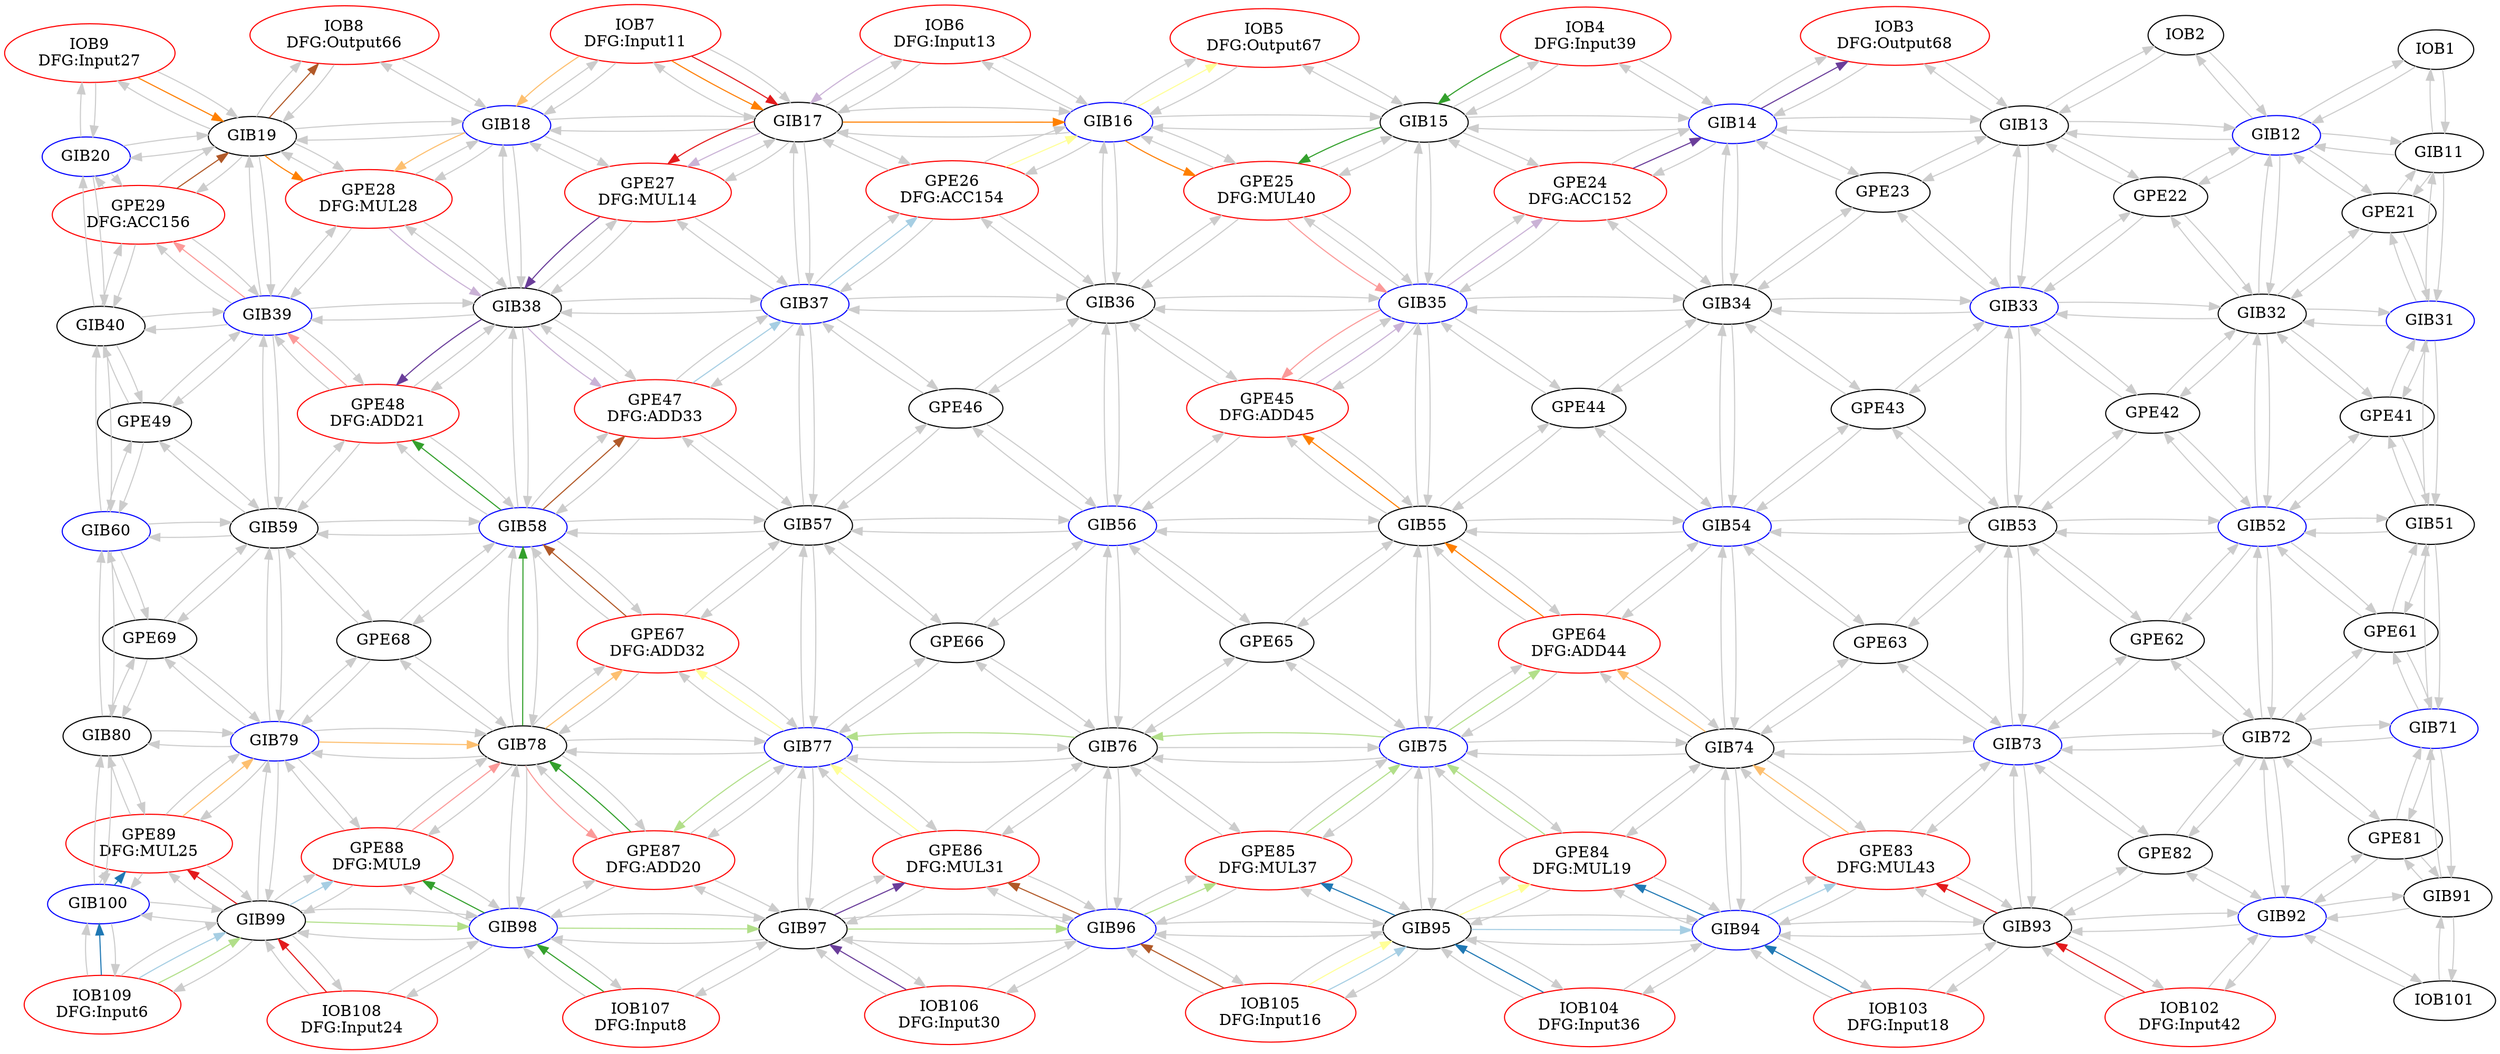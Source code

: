 Digraph G {
layout = sfdp;
overlap = scale;
IOB1[label = "IOB1", color = black];
GIB11->IOB1[color = gray80];
GIB12->IOB1[color = gray80];
IOB2[label = "IOB2", color = black];
GIB12->IOB2[color = gray80];
GIB13->IOB2[color = gray80];
IOB3[label = "IOB3\nDFG:Output68", color = red];
GIB13->IOB3[color = gray80];
GIB14->IOB3[color = gray80];
IOB4[label = "IOB4\nDFG:Input39", color = red];
GIB14->IOB4[color = gray80];
GIB15->IOB4[color = gray80];
IOB5[label = "IOB5\nDFG:Output67", color = red];
GIB15->IOB5[color = gray80];
GIB16->IOB5[color = gray80];
IOB6[label = "IOB6\nDFG:Input13", color = red];
GIB16->IOB6[color = gray80];
GIB17->IOB6[color = gray80];
IOB7[label = "IOB7\nDFG:Input11", color = red];
GIB17->IOB7[color = gray80];
GIB18->IOB7[color = gray80];
IOB8[label = "IOB8\nDFG:Output66", color = red];
GIB18->IOB8[color = gray80];
GIB19->IOB8[color = gray80];
IOB9[label = "IOB9\nDFG:Input27", color = red];
GIB19->IOB9[color = gray80];
GIB20->IOB9[color = gray80];
GIB11[label = "GIB11", color = black];
IOB1->GIB11[color = gray80];
GIB12->GIB11[color = gray80];
GPE21->GIB11[color = gray80];
GIB31->GIB11[color = gray80];
GIB12[label = "GIB12", color = blue];
IOB1->GIB12[color = gray80];
IOB2->GIB12[color = gray80];
GIB11->GIB12[color = gray80];
GIB13->GIB12[color = gray80];
GPE21->GIB12[color = gray80];
GPE22->GIB12[color = gray80];
GIB32->GIB12[color = gray80];
GIB13[label = "GIB13", color = black];
IOB2->GIB13[color = gray80];
IOB3->GIB13[color = gray80];
GIB12->GIB13[color = gray80];
GIB14->GIB13[color = gray80];
GPE22->GIB13[color = gray80];
GPE23->GIB13[color = gray80];
GIB33->GIB13[color = gray80];
GIB14[label = "GIB14", color = blue];
IOB3->GIB14[color = gray80];
IOB4->GIB14[color = gray80];
GIB13->GIB14[color = gray80];
GIB15->GIB14[color = gray80];
GPE23->GIB14[color = gray80];
GPE24->GIB14[color = gray80];
GIB34->GIB14[color = gray80];
GIB15[label = "GIB15", color = black];
IOB4->GIB15[color = gray80];
IOB5->GIB15[color = gray80];
GIB14->GIB15[color = gray80];
GIB16->GIB15[color = gray80];
GPE24->GIB15[color = gray80];
GPE25->GIB15[color = gray80];
GIB35->GIB15[color = gray80];
GIB16[label = "GIB16", color = blue];
IOB5->GIB16[color = gray80];
IOB6->GIB16[color = gray80];
GIB15->GIB16[color = gray80];
GIB17->GIB16[color = gray80];
GPE25->GIB16[color = gray80];
GPE26->GIB16[color = gray80];
GIB36->GIB16[color = gray80];
GIB17[label = "GIB17", color = black];
IOB6->GIB17[color = gray80];
IOB7->GIB17[color = gray80];
GIB16->GIB17[color = gray80];
GIB18->GIB17[color = gray80];
GPE26->GIB17[color = gray80];
GPE27->GIB17[color = gray80];
GIB37->GIB17[color = gray80];
GIB18[label = "GIB18", color = blue];
IOB7->GIB18[color = gray80];
IOB8->GIB18[color = gray80];
GIB17->GIB18[color = gray80];
GIB19->GIB18[color = gray80];
GPE27->GIB18[color = gray80];
GPE28->GIB18[color = gray80];
GIB38->GIB18[color = gray80];
GIB19[label = "GIB19", color = black];
IOB8->GIB19[color = gray80];
IOB9->GIB19[color = gray80];
GIB18->GIB19[color = gray80];
GIB20->GIB19[color = gray80];
GPE28->GIB19[color = gray80];
GPE29->GIB19[color = gray80];
GIB39->GIB19[color = gray80];
GIB20[label = "GIB20", color = blue];
IOB9->GIB20[color = gray80];
GIB19->GIB20[color = gray80];
GPE29->GIB20[color = gray80];
GIB40->GIB20[color = gray80];
GPE21[label = "GPE21", color = black];
GIB11->GPE21[color = gray80];
GIB12->GPE21[color = gray80];
GIB31->GPE21[color = gray80];
GIB32->GPE21[color = gray80];
GPE22[label = "GPE22", color = black];
GIB12->GPE22[color = gray80];
GIB13->GPE22[color = gray80];
GIB32->GPE22[color = gray80];
GIB33->GPE22[color = gray80];
GPE23[label = "GPE23", color = black];
GIB13->GPE23[color = gray80];
GIB14->GPE23[color = gray80];
GIB33->GPE23[color = gray80];
GIB34->GPE23[color = gray80];
GPE24[label = "GPE24\nDFG:ACC152", color = red];
GIB14->GPE24[color = gray80];
GIB15->GPE24[color = gray80];
GIB34->GPE24[color = gray80];
GIB35->GPE24[color = gray80];
GPE25[label = "GPE25\nDFG:MUL40", color = red];
GIB15->GPE25[color = gray80];
GIB16->GPE25[color = gray80];
GIB35->GPE25[color = gray80];
GIB36->GPE25[color = gray80];
GPE26[label = "GPE26\nDFG:ACC154", color = red];
GIB16->GPE26[color = gray80];
GIB17->GPE26[color = gray80];
GIB36->GPE26[color = gray80];
GIB37->GPE26[color = gray80];
GPE27[label = "GPE27\nDFG:MUL14", color = red];
GIB17->GPE27[color = gray80];
GIB18->GPE27[color = gray80];
GIB37->GPE27[color = gray80];
GIB38->GPE27[color = gray80];
GPE28[label = "GPE28\nDFG:MUL28", color = red];
GIB18->GPE28[color = gray80];
GIB19->GPE28[color = gray80];
GIB38->GPE28[color = gray80];
GIB39->GPE28[color = gray80];
GPE29[label = "GPE29\nDFG:ACC156", color = red];
GIB19->GPE29[color = gray80];
GIB20->GPE29[color = gray80];
GIB39->GPE29[color = gray80];
GIB40->GPE29[color = gray80];
GIB31[label = "GIB31", color = blue];
GIB11->GIB31[color = gray80];
GPE21->GIB31[color = gray80];
GIB32->GIB31[color = gray80];
GPE41->GIB31[color = gray80];
GIB51->GIB31[color = gray80];
GIB32[label = "GIB32", color = black];
GIB12->GIB32[color = gray80];
GPE21->GIB32[color = gray80];
GPE22->GIB32[color = gray80];
GIB31->GIB32[color = gray80];
GIB33->GIB32[color = gray80];
GPE41->GIB32[color = gray80];
GPE42->GIB32[color = gray80];
GIB52->GIB32[color = gray80];
GIB33[label = "GIB33", color = blue];
GIB13->GIB33[color = gray80];
GPE22->GIB33[color = gray80];
GPE23->GIB33[color = gray80];
GIB32->GIB33[color = gray80];
GIB34->GIB33[color = gray80];
GPE42->GIB33[color = gray80];
GPE43->GIB33[color = gray80];
GIB53->GIB33[color = gray80];
GIB34[label = "GIB34", color = black];
GIB14->GIB34[color = gray80];
GPE23->GIB34[color = gray80];
GPE24->GIB34[color = gray80];
GIB33->GIB34[color = gray80];
GIB35->GIB34[color = gray80];
GPE43->GIB34[color = gray80];
GPE44->GIB34[color = gray80];
GIB54->GIB34[color = gray80];
GIB35[label = "GIB35", color = blue];
GIB15->GIB35[color = gray80];
GPE24->GIB35[color = gray80];
GPE25->GIB35[color = gray80];
GIB34->GIB35[color = gray80];
GIB36->GIB35[color = gray80];
GPE44->GIB35[color = gray80];
GPE45->GIB35[color = gray80];
GIB55->GIB35[color = gray80];
GIB36[label = "GIB36", color = black];
GIB16->GIB36[color = gray80];
GPE25->GIB36[color = gray80];
GPE26->GIB36[color = gray80];
GIB35->GIB36[color = gray80];
GIB37->GIB36[color = gray80];
GPE45->GIB36[color = gray80];
GPE46->GIB36[color = gray80];
GIB56->GIB36[color = gray80];
GIB37[label = "GIB37", color = blue];
GIB17->GIB37[color = gray80];
GPE26->GIB37[color = gray80];
GPE27->GIB37[color = gray80];
GIB36->GIB37[color = gray80];
GIB38->GIB37[color = gray80];
GPE46->GIB37[color = gray80];
GPE47->GIB37[color = gray80];
GIB57->GIB37[color = gray80];
GIB38[label = "GIB38", color = black];
GIB18->GIB38[color = gray80];
GPE27->GIB38[color = gray80];
GPE28->GIB38[color = gray80];
GIB37->GIB38[color = gray80];
GIB39->GIB38[color = gray80];
GPE47->GIB38[color = gray80];
GPE48->GIB38[color = gray80];
GIB58->GIB38[color = gray80];
GIB39[label = "GIB39", color = blue];
GIB19->GIB39[color = gray80];
GPE28->GIB39[color = gray80];
GPE29->GIB39[color = gray80];
GIB38->GIB39[color = gray80];
GIB40->GIB39[color = gray80];
GPE48->GIB39[color = gray80];
GPE49->GIB39[color = gray80];
GIB59->GIB39[color = gray80];
GIB40[label = "GIB40", color = black];
GIB20->GIB40[color = gray80];
GPE29->GIB40[color = gray80];
GIB39->GIB40[color = gray80];
GPE49->GIB40[color = gray80];
GIB60->GIB40[color = gray80];
GPE41[label = "GPE41", color = black];
GIB31->GPE41[color = gray80];
GIB32->GPE41[color = gray80];
GIB51->GPE41[color = gray80];
GIB52->GPE41[color = gray80];
GPE42[label = "GPE42", color = black];
GIB32->GPE42[color = gray80];
GIB33->GPE42[color = gray80];
GIB52->GPE42[color = gray80];
GIB53->GPE42[color = gray80];
GPE43[label = "GPE43", color = black];
GIB33->GPE43[color = gray80];
GIB34->GPE43[color = gray80];
GIB53->GPE43[color = gray80];
GIB54->GPE43[color = gray80];
GPE44[label = "GPE44", color = black];
GIB34->GPE44[color = gray80];
GIB35->GPE44[color = gray80];
GIB54->GPE44[color = gray80];
GIB55->GPE44[color = gray80];
GPE45[label = "GPE45\nDFG:ADD45", color = red];
GIB35->GPE45[color = gray80];
GIB36->GPE45[color = gray80];
GIB55->GPE45[color = gray80];
GIB56->GPE45[color = gray80];
GPE46[label = "GPE46", color = black];
GIB36->GPE46[color = gray80];
GIB37->GPE46[color = gray80];
GIB56->GPE46[color = gray80];
GIB57->GPE46[color = gray80];
GPE47[label = "GPE47\nDFG:ADD33", color = red];
GIB37->GPE47[color = gray80];
GIB38->GPE47[color = gray80];
GIB57->GPE47[color = gray80];
GIB58->GPE47[color = gray80];
GPE48[label = "GPE48\nDFG:ADD21", color = red];
GIB38->GPE48[color = gray80];
GIB39->GPE48[color = gray80];
GIB58->GPE48[color = gray80];
GIB59->GPE48[color = gray80];
GPE49[label = "GPE49", color = black];
GIB39->GPE49[color = gray80];
GIB40->GPE49[color = gray80];
GIB59->GPE49[color = gray80];
GIB60->GPE49[color = gray80];
GIB51[label = "GIB51", color = black];
GIB31->GIB51[color = gray80];
GPE41->GIB51[color = gray80];
GIB52->GIB51[color = gray80];
GPE61->GIB51[color = gray80];
GIB71->GIB51[color = gray80];
GIB52[label = "GIB52", color = blue];
GIB32->GIB52[color = gray80];
GPE41->GIB52[color = gray80];
GPE42->GIB52[color = gray80];
GIB51->GIB52[color = gray80];
GIB53->GIB52[color = gray80];
GPE61->GIB52[color = gray80];
GPE62->GIB52[color = gray80];
GIB72->GIB52[color = gray80];
GIB53[label = "GIB53", color = black];
GIB33->GIB53[color = gray80];
GPE42->GIB53[color = gray80];
GPE43->GIB53[color = gray80];
GIB52->GIB53[color = gray80];
GIB54->GIB53[color = gray80];
GPE62->GIB53[color = gray80];
GPE63->GIB53[color = gray80];
GIB73->GIB53[color = gray80];
GIB54[label = "GIB54", color = blue];
GIB34->GIB54[color = gray80];
GPE43->GIB54[color = gray80];
GPE44->GIB54[color = gray80];
GIB53->GIB54[color = gray80];
GIB55->GIB54[color = gray80];
GPE63->GIB54[color = gray80];
GPE64->GIB54[color = gray80];
GIB74->GIB54[color = gray80];
GIB55[label = "GIB55", color = black];
GIB35->GIB55[color = gray80];
GPE44->GIB55[color = gray80];
GPE45->GIB55[color = gray80];
GIB54->GIB55[color = gray80];
GIB56->GIB55[color = gray80];
GPE64->GIB55[color = gray80];
GPE65->GIB55[color = gray80];
GIB75->GIB55[color = gray80];
GIB56[label = "GIB56", color = blue];
GIB36->GIB56[color = gray80];
GPE45->GIB56[color = gray80];
GPE46->GIB56[color = gray80];
GIB55->GIB56[color = gray80];
GIB57->GIB56[color = gray80];
GPE65->GIB56[color = gray80];
GPE66->GIB56[color = gray80];
GIB76->GIB56[color = gray80];
GIB57[label = "GIB57", color = black];
GIB37->GIB57[color = gray80];
GPE46->GIB57[color = gray80];
GPE47->GIB57[color = gray80];
GIB56->GIB57[color = gray80];
GIB58->GIB57[color = gray80];
GPE66->GIB57[color = gray80];
GPE67->GIB57[color = gray80];
GIB77->GIB57[color = gray80];
GIB58[label = "GIB58", color = blue];
GIB38->GIB58[color = gray80];
GPE47->GIB58[color = gray80];
GPE48->GIB58[color = gray80];
GIB57->GIB58[color = gray80];
GIB59->GIB58[color = gray80];
GPE67->GIB58[color = gray80];
GPE68->GIB58[color = gray80];
GIB78->GIB58[color = gray80];
GIB59[label = "GIB59", color = black];
GIB39->GIB59[color = gray80];
GPE48->GIB59[color = gray80];
GPE49->GIB59[color = gray80];
GIB58->GIB59[color = gray80];
GIB60->GIB59[color = gray80];
GPE68->GIB59[color = gray80];
GPE69->GIB59[color = gray80];
GIB79->GIB59[color = gray80];
GIB60[label = "GIB60", color = blue];
GIB40->GIB60[color = gray80];
GPE49->GIB60[color = gray80];
GIB59->GIB60[color = gray80];
GPE69->GIB60[color = gray80];
GIB80->GIB60[color = gray80];
GPE61[label = "GPE61", color = black];
GIB51->GPE61[color = gray80];
GIB52->GPE61[color = gray80];
GIB71->GPE61[color = gray80];
GIB72->GPE61[color = gray80];
GPE62[label = "GPE62", color = black];
GIB52->GPE62[color = gray80];
GIB53->GPE62[color = gray80];
GIB72->GPE62[color = gray80];
GIB73->GPE62[color = gray80];
GPE63[label = "GPE63", color = black];
GIB53->GPE63[color = gray80];
GIB54->GPE63[color = gray80];
GIB73->GPE63[color = gray80];
GIB74->GPE63[color = gray80];
GPE64[label = "GPE64\nDFG:ADD44", color = red];
GIB54->GPE64[color = gray80];
GIB55->GPE64[color = gray80];
GIB74->GPE64[color = gray80];
GIB75->GPE64[color = gray80];
GPE65[label = "GPE65", color = black];
GIB55->GPE65[color = gray80];
GIB56->GPE65[color = gray80];
GIB75->GPE65[color = gray80];
GIB76->GPE65[color = gray80];
GPE66[label = "GPE66", color = black];
GIB56->GPE66[color = gray80];
GIB57->GPE66[color = gray80];
GIB76->GPE66[color = gray80];
GIB77->GPE66[color = gray80];
GPE67[label = "GPE67\nDFG:ADD32", color = red];
GIB57->GPE67[color = gray80];
GIB58->GPE67[color = gray80];
GIB77->GPE67[color = gray80];
GIB78->GPE67[color = gray80];
GPE68[label = "GPE68", color = black];
GIB58->GPE68[color = gray80];
GIB59->GPE68[color = gray80];
GIB78->GPE68[color = gray80];
GIB79->GPE68[color = gray80];
GPE69[label = "GPE69", color = black];
GIB59->GPE69[color = gray80];
GIB60->GPE69[color = gray80];
GIB79->GPE69[color = gray80];
GIB80->GPE69[color = gray80];
GIB71[label = "GIB71", color = blue];
GIB51->GIB71[color = gray80];
GPE61->GIB71[color = gray80];
GIB72->GIB71[color = gray80];
GPE81->GIB71[color = gray80];
GIB91->GIB71[color = gray80];
GIB72[label = "GIB72", color = black];
GIB52->GIB72[color = gray80];
GPE61->GIB72[color = gray80];
GPE62->GIB72[color = gray80];
GIB71->GIB72[color = gray80];
GIB73->GIB72[color = gray80];
GPE81->GIB72[color = gray80];
GPE82->GIB72[color = gray80];
GIB92->GIB72[color = gray80];
GIB73[label = "GIB73", color = blue];
GIB53->GIB73[color = gray80];
GPE62->GIB73[color = gray80];
GPE63->GIB73[color = gray80];
GIB72->GIB73[color = gray80];
GIB74->GIB73[color = gray80];
GPE82->GIB73[color = gray80];
GPE83->GIB73[color = gray80];
GIB93->GIB73[color = gray80];
GIB74[label = "GIB74", color = black];
GIB54->GIB74[color = gray80];
GPE63->GIB74[color = gray80];
GPE64->GIB74[color = gray80];
GIB73->GIB74[color = gray80];
GIB75->GIB74[color = gray80];
GPE83->GIB74[color = gray80];
GPE84->GIB74[color = gray80];
GIB94->GIB74[color = gray80];
GIB75[label = "GIB75", color = blue];
GIB55->GIB75[color = gray80];
GPE64->GIB75[color = gray80];
GPE65->GIB75[color = gray80];
GIB74->GIB75[color = gray80];
GIB76->GIB75[color = gray80];
GPE84->GIB75[color = gray80];
GPE85->GIB75[color = gray80];
GIB95->GIB75[color = gray80];
GIB76[label = "GIB76", color = black];
GIB56->GIB76[color = gray80];
GPE65->GIB76[color = gray80];
GPE66->GIB76[color = gray80];
GIB75->GIB76[color = gray80];
GIB77->GIB76[color = gray80];
GPE85->GIB76[color = gray80];
GPE86->GIB76[color = gray80];
GIB96->GIB76[color = gray80];
GIB77[label = "GIB77", color = blue];
GIB57->GIB77[color = gray80];
GPE66->GIB77[color = gray80];
GPE67->GIB77[color = gray80];
GIB76->GIB77[color = gray80];
GIB78->GIB77[color = gray80];
GPE86->GIB77[color = gray80];
GPE87->GIB77[color = gray80];
GIB97->GIB77[color = gray80];
GIB78[label = "GIB78", color = black];
GIB58->GIB78[color = gray80];
GPE67->GIB78[color = gray80];
GPE68->GIB78[color = gray80];
GIB77->GIB78[color = gray80];
GIB79->GIB78[color = gray80];
GPE87->GIB78[color = gray80];
GPE88->GIB78[color = gray80];
GIB98->GIB78[color = gray80];
GIB79[label = "GIB79", color = blue];
GIB59->GIB79[color = gray80];
GPE68->GIB79[color = gray80];
GPE69->GIB79[color = gray80];
GIB78->GIB79[color = gray80];
GIB80->GIB79[color = gray80];
GPE88->GIB79[color = gray80];
GPE89->GIB79[color = gray80];
GIB99->GIB79[color = gray80];
GIB80[label = "GIB80", color = black];
GIB60->GIB80[color = gray80];
GPE69->GIB80[color = gray80];
GIB79->GIB80[color = gray80];
GPE89->GIB80[color = gray80];
GIB100->GIB80[color = gray80];
GPE81[label = "GPE81", color = black];
GIB71->GPE81[color = gray80];
GIB72->GPE81[color = gray80];
GIB91->GPE81[color = gray80];
GIB92->GPE81[color = gray80];
GPE82[label = "GPE82", color = black];
GIB72->GPE82[color = gray80];
GIB73->GPE82[color = gray80];
GIB92->GPE82[color = gray80];
GIB93->GPE82[color = gray80];
GPE83[label = "GPE83\nDFG:MUL43", color = red];
GIB73->GPE83[color = gray80];
GIB74->GPE83[color = gray80];
GIB93->GPE83[color = gray80];
GIB94->GPE83[color = gray80];
GPE84[label = "GPE84\nDFG:MUL19", color = red];
GIB74->GPE84[color = gray80];
GIB75->GPE84[color = gray80];
GIB94->GPE84[color = gray80];
GIB95->GPE84[color = gray80];
GPE85[label = "GPE85\nDFG:MUL37", color = red];
GIB75->GPE85[color = gray80];
GIB76->GPE85[color = gray80];
GIB95->GPE85[color = gray80];
GIB96->GPE85[color = gray80];
GPE86[label = "GPE86\nDFG:MUL31", color = red];
GIB76->GPE86[color = gray80];
GIB77->GPE86[color = gray80];
GIB96->GPE86[color = gray80];
GIB97->GPE86[color = gray80];
GPE87[label = "GPE87\nDFG:ADD20", color = red];
GIB77->GPE87[color = gray80];
GIB78->GPE87[color = gray80];
GIB97->GPE87[color = gray80];
GIB98->GPE87[color = gray80];
GPE88[label = "GPE88\nDFG:MUL9", color = red];
GIB78->GPE88[color = gray80];
GIB79->GPE88[color = gray80];
GIB98->GPE88[color = gray80];
GIB99->GPE88[color = gray80];
GPE89[label = "GPE89\nDFG:MUL25", color = red];
GIB79->GPE89[color = gray80];
GIB80->GPE89[color = gray80];
GIB99->GPE89[color = gray80];
GIB100->GPE89[color = gray80];
GIB91[label = "GIB91", color = black];
GIB71->GIB91[color = gray80];
GPE81->GIB91[color = gray80];
GIB92->GIB91[color = gray80];
IOB101->GIB91[color = gray80];
GIB92[label = "GIB92", color = blue];
GIB72->GIB92[color = gray80];
GPE81->GIB92[color = gray80];
GPE82->GIB92[color = gray80];
GIB91->GIB92[color = gray80];
GIB93->GIB92[color = gray80];
IOB101->GIB92[color = gray80];
IOB102->GIB92[color = gray80];
GIB93[label = "GIB93", color = black];
GIB73->GIB93[color = gray80];
GPE82->GIB93[color = gray80];
GPE83->GIB93[color = gray80];
GIB92->GIB93[color = gray80];
GIB94->GIB93[color = gray80];
IOB102->GIB93[color = gray80];
IOB103->GIB93[color = gray80];
GIB94[label = "GIB94", color = blue];
GIB74->GIB94[color = gray80];
GPE83->GIB94[color = gray80];
GPE84->GIB94[color = gray80];
GIB93->GIB94[color = gray80];
GIB95->GIB94[color = gray80];
IOB103->GIB94[color = gray80];
IOB104->GIB94[color = gray80];
GIB95[label = "GIB95", color = black];
GIB75->GIB95[color = gray80];
GPE84->GIB95[color = gray80];
GPE85->GIB95[color = gray80];
GIB94->GIB95[color = gray80];
GIB96->GIB95[color = gray80];
IOB104->GIB95[color = gray80];
IOB105->GIB95[color = gray80];
GIB96[label = "GIB96", color = blue];
GIB76->GIB96[color = gray80];
GPE85->GIB96[color = gray80];
GPE86->GIB96[color = gray80];
GIB95->GIB96[color = gray80];
GIB97->GIB96[color = gray80];
IOB105->GIB96[color = gray80];
IOB106->GIB96[color = gray80];
GIB97[label = "GIB97", color = black];
GIB77->GIB97[color = gray80];
GPE86->GIB97[color = gray80];
GPE87->GIB97[color = gray80];
GIB96->GIB97[color = gray80];
GIB98->GIB97[color = gray80];
IOB106->GIB97[color = gray80];
IOB107->GIB97[color = gray80];
GIB98[label = "GIB98", color = blue];
GIB78->GIB98[color = gray80];
GPE87->GIB98[color = gray80];
GPE88->GIB98[color = gray80];
GIB97->GIB98[color = gray80];
GIB99->GIB98[color = gray80];
IOB107->GIB98[color = gray80];
IOB108->GIB98[color = gray80];
GIB99[label = "GIB99", color = black];
GIB79->GIB99[color = gray80];
GPE88->GIB99[color = gray80];
GPE89->GIB99[color = gray80];
GIB98->GIB99[color = gray80];
GIB100->GIB99[color = gray80];
IOB108->GIB99[color = gray80];
IOB109->GIB99[color = gray80];
GIB100[label = "GIB100", color = blue];
GIB80->GIB100[color = gray80];
GPE89->GIB100[color = gray80];
GIB99->GIB100[color = gray80];
IOB109->GIB100[color = gray80];
IOB101[label = "IOB101", color = black];
GIB91->IOB101[color = gray80];
GIB92->IOB101[color = gray80];
IOB102[label = "IOB102\nDFG:Input42", color = red];
GIB92->IOB102[color = gray80];
GIB93->IOB102[color = gray80];
IOB103[label = "IOB103\nDFG:Input18", color = red];
GIB93->IOB103[color = gray80];
GIB94->IOB103[color = gray80];
IOB104[label = "IOB104\nDFG:Input36", color = red];
GIB94->IOB104[color = gray80];
GIB95->IOB104[color = gray80];
IOB105[label = "IOB105\nDFG:Input16", color = red];
GIB95->IOB105[color = gray80];
GIB96->IOB105[color = gray80];
IOB106[label = "IOB106\nDFG:Input30", color = red];
GIB96->IOB106[color = gray80];
GIB97->IOB106[color = gray80];
IOB107[label = "IOB107\nDFG:Input8", color = red];
GIB97->IOB107[color = gray80];
GIB98->IOB107[color = gray80];
IOB108[label = "IOB108\nDFG:Input24", color = red];
GIB98->IOB108[color = gray80];
GIB99->IOB108[color = gray80];
IOB109[label = "IOB109\nDFG:Input6", color = red];
GIB99->IOB109[color = gray80];
GIB100->IOB109[color = gray80];
edge [colorscheme=paired12];
IOB109->GIB99->GPE88[weight = 4, color = 1];
IOB109->GIB100->GPE89[weight = 4, color = 2];
IOB109->GIB99->GIB98->GIB97->GIB96->GPE85[weight = 4, color = 3];
IOB107->GIB98->GPE88[weight = 4, color = 4];
GPE88->GIB78->GPE87[weight = 4, color = 5];
IOB7->GIB17->GPE27[weight = 4, color = 6];
IOB7->GIB18->GPE28[weight = 4, color = 7];
IOB7->GIB17->GIB16->GPE25[weight = 4, color = 8];
IOB6->GIB17->GPE27[weight = 4, color = 9];
GPE27->GIB38->GPE48[weight = 4, color = 10];
IOB105->GIB95->GPE84[weight = 4, color = 11];
IOB105->GIB96->GPE86[weight = 4, color = 12];
IOB105->GIB95->GIB94->GPE83[weight = 4, color = 1];
IOB103->GIB94->GPE84[weight = 4, color = 2];
GPE84->GIB75->GIB76->GIB77->GPE87[weight = 4, color = 3];
GPE87->GIB78->GIB58->GPE48[weight = 4, color = 4];
GPE48->GIB39->GPE29[weight = 4, color = 5];
IOB108->GIB99->GPE89[weight = 4, color = 6];
GPE89->GIB79->GIB78->GPE67[weight = 4, color = 7];
IOB9->GIB19->GPE28[weight = 4, color = 8];
GPE28->GIB38->GPE47[weight = 4, color = 9];
IOB106->GIB97->GPE86[weight = 4, color = 10];
GPE86->GIB77->GPE67[weight = 4, color = 11];
GPE67->GIB58->GPE47[weight = 4, color = 12];
GPE47->GIB37->GPE26[weight = 4, color = 1];
IOB104->GIB95->GPE85[weight = 4, color = 2];
GPE85->GIB75->GPE64[weight = 4, color = 3];
IOB4->GIB15->GPE25[weight = 4, color = 4];
GPE25->GIB35->GPE45[weight = 4, color = 5];
IOB102->GIB93->GPE83[weight = 4, color = 6];
GPE83->GIB74->GPE64[weight = 4, color = 7];
GPE64->GIB55->GPE45[weight = 4, color = 8];
GPE45->GIB35->GPE24[weight = 4, color = 9];
GPE24->GIB14->IOB3[weight = 4, color = 10];
GPE26->GIB16->IOB5[weight = 4, color = 11];
GPE29->GIB19->IOB8[weight = 4, color = 12];
}
